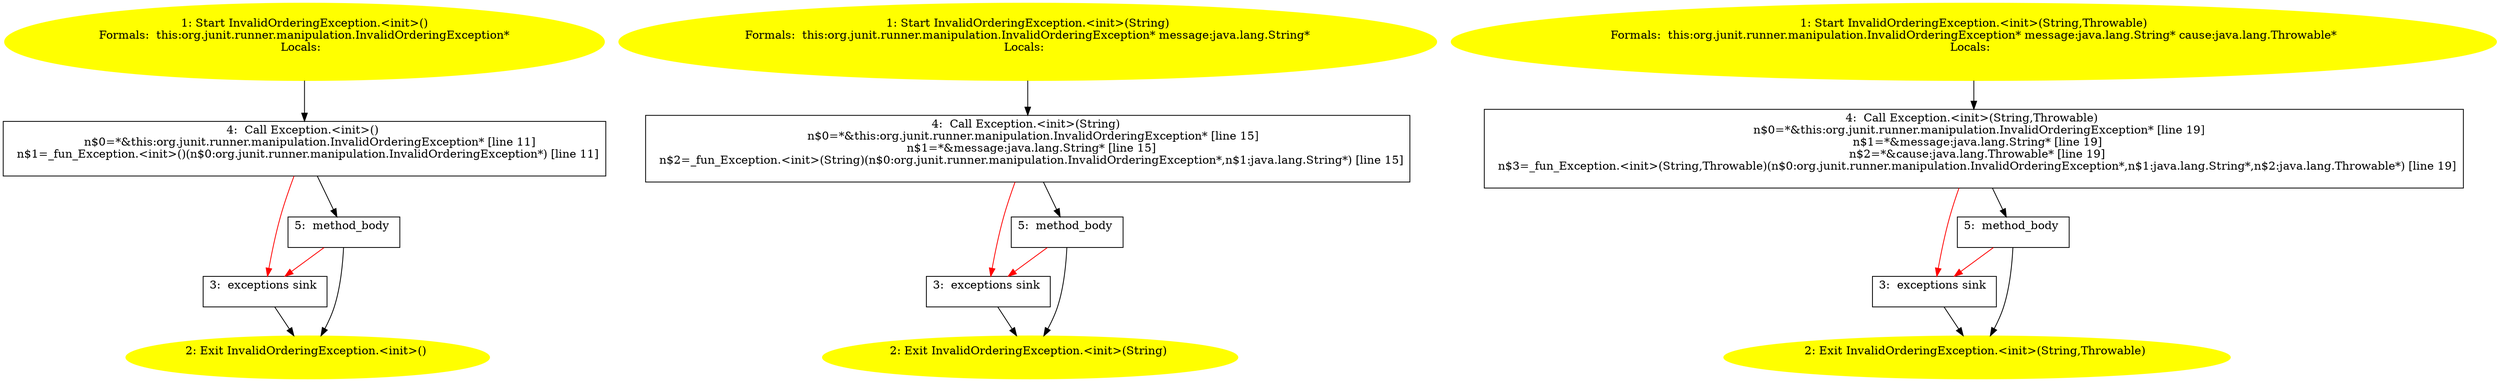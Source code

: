 /* @generated */
digraph cfg {
"org.junit.runner.manipulation.InvalidOrderingException.<init>().2fc6e0763242692ec52642bace23b8af_1" [label="1: Start InvalidOrderingException.<init>()\nFormals:  this:org.junit.runner.manipulation.InvalidOrderingException*\nLocals:  \n  " color=yellow style=filled]
	

	 "org.junit.runner.manipulation.InvalidOrderingException.<init>().2fc6e0763242692ec52642bace23b8af_1" -> "org.junit.runner.manipulation.InvalidOrderingException.<init>().2fc6e0763242692ec52642bace23b8af_4" ;
"org.junit.runner.manipulation.InvalidOrderingException.<init>().2fc6e0763242692ec52642bace23b8af_2" [label="2: Exit InvalidOrderingException.<init>() \n  " color=yellow style=filled]
	

"org.junit.runner.manipulation.InvalidOrderingException.<init>().2fc6e0763242692ec52642bace23b8af_3" [label="3:  exceptions sink \n  " shape="box"]
	

	 "org.junit.runner.manipulation.InvalidOrderingException.<init>().2fc6e0763242692ec52642bace23b8af_3" -> "org.junit.runner.manipulation.InvalidOrderingException.<init>().2fc6e0763242692ec52642bace23b8af_2" ;
"org.junit.runner.manipulation.InvalidOrderingException.<init>().2fc6e0763242692ec52642bace23b8af_4" [label="4:  Call Exception.<init>() \n   n$0=*&this:org.junit.runner.manipulation.InvalidOrderingException* [line 11]\n  n$1=_fun_Exception.<init>()(n$0:org.junit.runner.manipulation.InvalidOrderingException*) [line 11]\n " shape="box"]
	

	 "org.junit.runner.manipulation.InvalidOrderingException.<init>().2fc6e0763242692ec52642bace23b8af_4" -> "org.junit.runner.manipulation.InvalidOrderingException.<init>().2fc6e0763242692ec52642bace23b8af_5" ;
	 "org.junit.runner.manipulation.InvalidOrderingException.<init>().2fc6e0763242692ec52642bace23b8af_4" -> "org.junit.runner.manipulation.InvalidOrderingException.<init>().2fc6e0763242692ec52642bace23b8af_3" [color="red" ];
"org.junit.runner.manipulation.InvalidOrderingException.<init>().2fc6e0763242692ec52642bace23b8af_5" [label="5:  method_body \n  " shape="box"]
	

	 "org.junit.runner.manipulation.InvalidOrderingException.<init>().2fc6e0763242692ec52642bace23b8af_5" -> "org.junit.runner.manipulation.InvalidOrderingException.<init>().2fc6e0763242692ec52642bace23b8af_2" ;
	 "org.junit.runner.manipulation.InvalidOrderingException.<init>().2fc6e0763242692ec52642bace23b8af_5" -> "org.junit.runner.manipulation.InvalidOrderingException.<init>().2fc6e0763242692ec52642bace23b8af_3" [color="red" ];
"org.junit.runner.manipulation.InvalidOrderingException.<init>(java.lang.String).8da28c48202bdb3f31e90553b7ee156c_1" [label="1: Start InvalidOrderingException.<init>(String)\nFormals:  this:org.junit.runner.manipulation.InvalidOrderingException* message:java.lang.String*\nLocals:  \n  " color=yellow style=filled]
	

	 "org.junit.runner.manipulation.InvalidOrderingException.<init>(java.lang.String).8da28c48202bdb3f31e90553b7ee156c_1" -> "org.junit.runner.manipulation.InvalidOrderingException.<init>(java.lang.String).8da28c48202bdb3f31e90553b7ee156c_4" ;
"org.junit.runner.manipulation.InvalidOrderingException.<init>(java.lang.String).8da28c48202bdb3f31e90553b7ee156c_2" [label="2: Exit InvalidOrderingException.<init>(String) \n  " color=yellow style=filled]
	

"org.junit.runner.manipulation.InvalidOrderingException.<init>(java.lang.String).8da28c48202bdb3f31e90553b7ee156c_3" [label="3:  exceptions sink \n  " shape="box"]
	

	 "org.junit.runner.manipulation.InvalidOrderingException.<init>(java.lang.String).8da28c48202bdb3f31e90553b7ee156c_3" -> "org.junit.runner.manipulation.InvalidOrderingException.<init>(java.lang.String).8da28c48202bdb3f31e90553b7ee156c_2" ;
"org.junit.runner.manipulation.InvalidOrderingException.<init>(java.lang.String).8da28c48202bdb3f31e90553b7ee156c_4" [label="4:  Call Exception.<init>(String) \n   n$0=*&this:org.junit.runner.manipulation.InvalidOrderingException* [line 15]\n  n$1=*&message:java.lang.String* [line 15]\n  n$2=_fun_Exception.<init>(String)(n$0:org.junit.runner.manipulation.InvalidOrderingException*,n$1:java.lang.String*) [line 15]\n " shape="box"]
	

	 "org.junit.runner.manipulation.InvalidOrderingException.<init>(java.lang.String).8da28c48202bdb3f31e90553b7ee156c_4" -> "org.junit.runner.manipulation.InvalidOrderingException.<init>(java.lang.String).8da28c48202bdb3f31e90553b7ee156c_5" ;
	 "org.junit.runner.manipulation.InvalidOrderingException.<init>(java.lang.String).8da28c48202bdb3f31e90553b7ee156c_4" -> "org.junit.runner.manipulation.InvalidOrderingException.<init>(java.lang.String).8da28c48202bdb3f31e90553b7ee156c_3" [color="red" ];
"org.junit.runner.manipulation.InvalidOrderingException.<init>(java.lang.String).8da28c48202bdb3f31e90553b7ee156c_5" [label="5:  method_body \n  " shape="box"]
	

	 "org.junit.runner.manipulation.InvalidOrderingException.<init>(java.lang.String).8da28c48202bdb3f31e90553b7ee156c_5" -> "org.junit.runner.manipulation.InvalidOrderingException.<init>(java.lang.String).8da28c48202bdb3f31e90553b7ee156c_2" ;
	 "org.junit.runner.manipulation.InvalidOrderingException.<init>(java.lang.String).8da28c48202bdb3f31e90553b7ee156c_5" -> "org.junit.runner.manipulation.InvalidOrderingException.<init>(java.lang.String).8da28c48202bdb3f31e90553b7ee156c_3" [color="red" ];
"org.junit.runner.manipulation.InvalidOrderingException.<init>(java.lang.String,java.lang.Throwable).ef2c67189cec89695a7384f916f59fec_1" [label="1: Start InvalidOrderingException.<init>(String,Throwable)\nFormals:  this:org.junit.runner.manipulation.InvalidOrderingException* message:java.lang.String* cause:java.lang.Throwable*\nLocals:  \n  " color=yellow style=filled]
	

	 "org.junit.runner.manipulation.InvalidOrderingException.<init>(java.lang.String,java.lang.Throwable).ef2c67189cec89695a7384f916f59fec_1" -> "org.junit.runner.manipulation.InvalidOrderingException.<init>(java.lang.String,java.lang.Throwable).ef2c67189cec89695a7384f916f59fec_4" ;
"org.junit.runner.manipulation.InvalidOrderingException.<init>(java.lang.String,java.lang.Throwable).ef2c67189cec89695a7384f916f59fec_2" [label="2: Exit InvalidOrderingException.<init>(String,Throwable) \n  " color=yellow style=filled]
	

"org.junit.runner.manipulation.InvalidOrderingException.<init>(java.lang.String,java.lang.Throwable).ef2c67189cec89695a7384f916f59fec_3" [label="3:  exceptions sink \n  " shape="box"]
	

	 "org.junit.runner.manipulation.InvalidOrderingException.<init>(java.lang.String,java.lang.Throwable).ef2c67189cec89695a7384f916f59fec_3" -> "org.junit.runner.manipulation.InvalidOrderingException.<init>(java.lang.String,java.lang.Throwable).ef2c67189cec89695a7384f916f59fec_2" ;
"org.junit.runner.manipulation.InvalidOrderingException.<init>(java.lang.String,java.lang.Throwable).ef2c67189cec89695a7384f916f59fec_4" [label="4:  Call Exception.<init>(String,Throwable) \n   n$0=*&this:org.junit.runner.manipulation.InvalidOrderingException* [line 19]\n  n$1=*&message:java.lang.String* [line 19]\n  n$2=*&cause:java.lang.Throwable* [line 19]\n  n$3=_fun_Exception.<init>(String,Throwable)(n$0:org.junit.runner.manipulation.InvalidOrderingException*,n$1:java.lang.String*,n$2:java.lang.Throwable*) [line 19]\n " shape="box"]
	

	 "org.junit.runner.manipulation.InvalidOrderingException.<init>(java.lang.String,java.lang.Throwable).ef2c67189cec89695a7384f916f59fec_4" -> "org.junit.runner.manipulation.InvalidOrderingException.<init>(java.lang.String,java.lang.Throwable).ef2c67189cec89695a7384f916f59fec_5" ;
	 "org.junit.runner.manipulation.InvalidOrderingException.<init>(java.lang.String,java.lang.Throwable).ef2c67189cec89695a7384f916f59fec_4" -> "org.junit.runner.manipulation.InvalidOrderingException.<init>(java.lang.String,java.lang.Throwable).ef2c67189cec89695a7384f916f59fec_3" [color="red" ];
"org.junit.runner.manipulation.InvalidOrderingException.<init>(java.lang.String,java.lang.Throwable).ef2c67189cec89695a7384f916f59fec_5" [label="5:  method_body \n  " shape="box"]
	

	 "org.junit.runner.manipulation.InvalidOrderingException.<init>(java.lang.String,java.lang.Throwable).ef2c67189cec89695a7384f916f59fec_5" -> "org.junit.runner.manipulation.InvalidOrderingException.<init>(java.lang.String,java.lang.Throwable).ef2c67189cec89695a7384f916f59fec_2" ;
	 "org.junit.runner.manipulation.InvalidOrderingException.<init>(java.lang.String,java.lang.Throwable).ef2c67189cec89695a7384f916f59fec_5" -> "org.junit.runner.manipulation.InvalidOrderingException.<init>(java.lang.String,java.lang.Throwable).ef2c67189cec89695a7384f916f59fec_3" [color="red" ];
}
